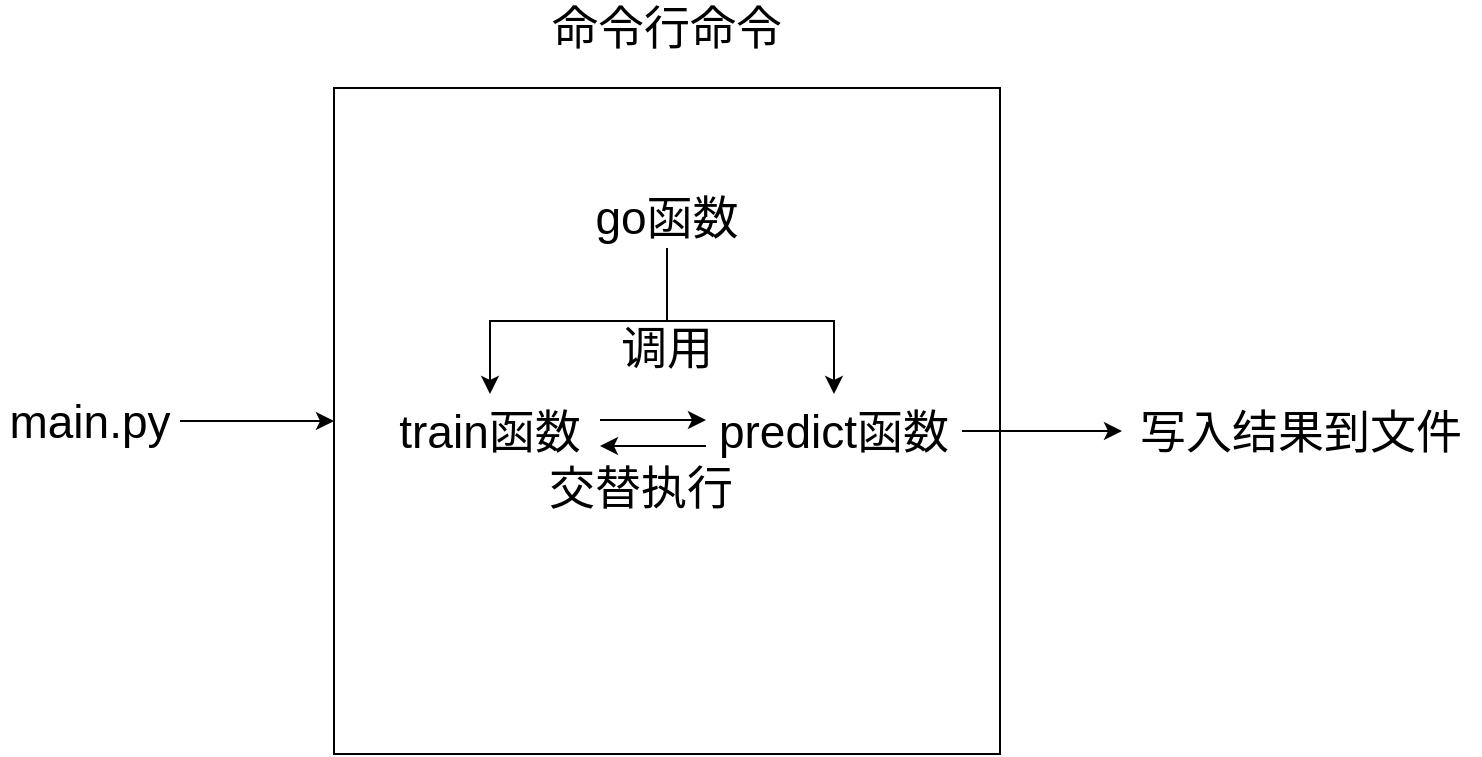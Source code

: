 <mxfile version="12.2.0" type="device" pages="1"><diagram id="qah5-3USaF-z89LnTQVk" name="Page-1"><mxGraphModel dx="1707" dy="951" grid="1" gridSize="10" guides="1" tooltips="1" connect="1" arrows="1" fold="1" page="1" pageScale="1" pageWidth="827" pageHeight="1169" math="0" shadow="0"><root><mxCell id="0"/><mxCell id="1" parent="0"/><mxCell id="rcJzlDWnqMzbhkFcRMlW-4" value="" style="whiteSpace=wrap;html=1;aspect=fixed;" vertex="1" parent="1"><mxGeometry x="227" y="400" width="333" height="333" as="geometry"/></mxCell><mxCell id="rcJzlDWnqMzbhkFcRMlW-3" value="命令行命令" style="text;html=1;strokeColor=none;fillColor=none;align=center;verticalAlign=middle;whiteSpace=wrap;rounded=0;fontSize=23;" vertex="1" parent="1"><mxGeometry x="330" y="360" width="127" height="20" as="geometry"/></mxCell><mxCell id="rcJzlDWnqMzbhkFcRMlW-15" value="" style="edgeStyle=orthogonalEdgeStyle;rounded=0;orthogonalLoop=1;jettySize=auto;html=1;fontSize=23;" edge="1" parent="1" source="rcJzlDWnqMzbhkFcRMlW-5" target="rcJzlDWnqMzbhkFcRMlW-4"><mxGeometry relative="1" as="geometry"/></mxCell><mxCell id="rcJzlDWnqMzbhkFcRMlW-5" value="main.py" style="text;html=1;strokeColor=none;fillColor=none;align=center;verticalAlign=middle;whiteSpace=wrap;rounded=0;fontSize=23;" vertex="1" parent="1"><mxGeometry x="60" y="553" width="90" height="27" as="geometry"/></mxCell><mxCell id="rcJzlDWnqMzbhkFcRMlW-21" style="edgeStyle=orthogonalEdgeStyle;rounded=0;orthogonalLoop=1;jettySize=auto;html=1;exitX=0.5;exitY=1;exitDx=0;exitDy=0;fontSize=23;" edge="1" parent="1" source="rcJzlDWnqMzbhkFcRMlW-17" target="rcJzlDWnqMzbhkFcRMlW-19"><mxGeometry relative="1" as="geometry"/></mxCell><mxCell id="rcJzlDWnqMzbhkFcRMlW-23" value="调用" style="text;html=1;resizable=0;points=[];align=center;verticalAlign=middle;labelBackgroundColor=#ffffff;fontSize=23;" vertex="1" connectable="0" parent="rcJzlDWnqMzbhkFcRMlW-21"><mxGeometry x="-0.543" y="-15" relative="1" as="geometry"><mxPoint x="-0.5" y="28" as="offset"/></mxGeometry></mxCell><mxCell id="rcJzlDWnqMzbhkFcRMlW-22" style="edgeStyle=orthogonalEdgeStyle;rounded=0;orthogonalLoop=1;jettySize=auto;html=1;exitX=0.5;exitY=1;exitDx=0;exitDy=0;fontSize=23;" edge="1" parent="1" source="rcJzlDWnqMzbhkFcRMlW-17" target="rcJzlDWnqMzbhkFcRMlW-20"><mxGeometry relative="1" as="geometry"/></mxCell><mxCell id="rcJzlDWnqMzbhkFcRMlW-17" value="go函数" style="text;html=1;strokeColor=none;fillColor=none;align=center;verticalAlign=middle;whiteSpace=wrap;rounded=0;fontSize=23;" vertex="1" parent="1"><mxGeometry x="340" y="450" width="107" height="30" as="geometry"/></mxCell><mxCell id="rcJzlDWnqMzbhkFcRMlW-25" value="" style="edgeStyle=orthogonalEdgeStyle;rounded=0;orthogonalLoop=1;jettySize=auto;html=1;fontSize=23;" edge="1" parent="1"><mxGeometry relative="1" as="geometry"><mxPoint x="360" y="566" as="sourcePoint"/><mxPoint x="413" y="566" as="targetPoint"/><Array as="points"><mxPoint x="390" y="566"/><mxPoint x="390" y="566"/></Array></mxGeometry></mxCell><mxCell id="rcJzlDWnqMzbhkFcRMlW-19" value="train函数" style="text;html=1;strokeColor=none;fillColor=none;align=center;verticalAlign=middle;whiteSpace=wrap;rounded=0;fontSize=23;" vertex="1" parent="1"><mxGeometry x="250" y="553" width="110" height="37" as="geometry"/></mxCell><mxCell id="rcJzlDWnqMzbhkFcRMlW-26" value="" style="edgeStyle=orthogonalEdgeStyle;rounded=0;orthogonalLoop=1;jettySize=auto;html=1;fontSize=23;" edge="1" parent="1"><mxGeometry relative="1" as="geometry"><mxPoint x="413" y="579" as="sourcePoint"/><mxPoint x="360" y="579" as="targetPoint"/><Array as="points"><mxPoint x="390" y="579"/><mxPoint x="390" y="579"/></Array></mxGeometry></mxCell><mxCell id="rcJzlDWnqMzbhkFcRMlW-29" value="" style="edgeStyle=orthogonalEdgeStyle;rounded=0;orthogonalLoop=1;jettySize=auto;html=1;fontSize=23;" edge="1" parent="1" source="rcJzlDWnqMzbhkFcRMlW-20" target="rcJzlDWnqMzbhkFcRMlW-28"><mxGeometry relative="1" as="geometry"/></mxCell><mxCell id="rcJzlDWnqMzbhkFcRMlW-20" value="predict函数" style="text;html=1;strokeColor=none;fillColor=none;align=center;verticalAlign=middle;whiteSpace=wrap;rounded=0;fontSize=23;" vertex="1" parent="1"><mxGeometry x="413" y="553" width="128" height="37" as="geometry"/></mxCell><mxCell id="rcJzlDWnqMzbhkFcRMlW-28" value="写入结果到文件" style="text;html=1;strokeColor=none;fillColor=none;align=center;verticalAlign=middle;whiteSpace=wrap;rounded=0;fontSize=23;" vertex="1" parent="1"><mxGeometry x="621" y="553" width="179" height="37" as="geometry"/></mxCell><mxCell id="rcJzlDWnqMzbhkFcRMlW-27" value="交替执行" style="text;html=1;resizable=0;points=[];align=center;verticalAlign=middle;labelBackgroundColor=#ffffff;fontSize=23;" vertex="1" connectable="0" parent="1"><mxGeometry x="380" y="571.5" as="geometry"><mxPoint x="-0.5" y="28" as="offset"/></mxGeometry></mxCell></root></mxGraphModel></diagram></mxfile>
